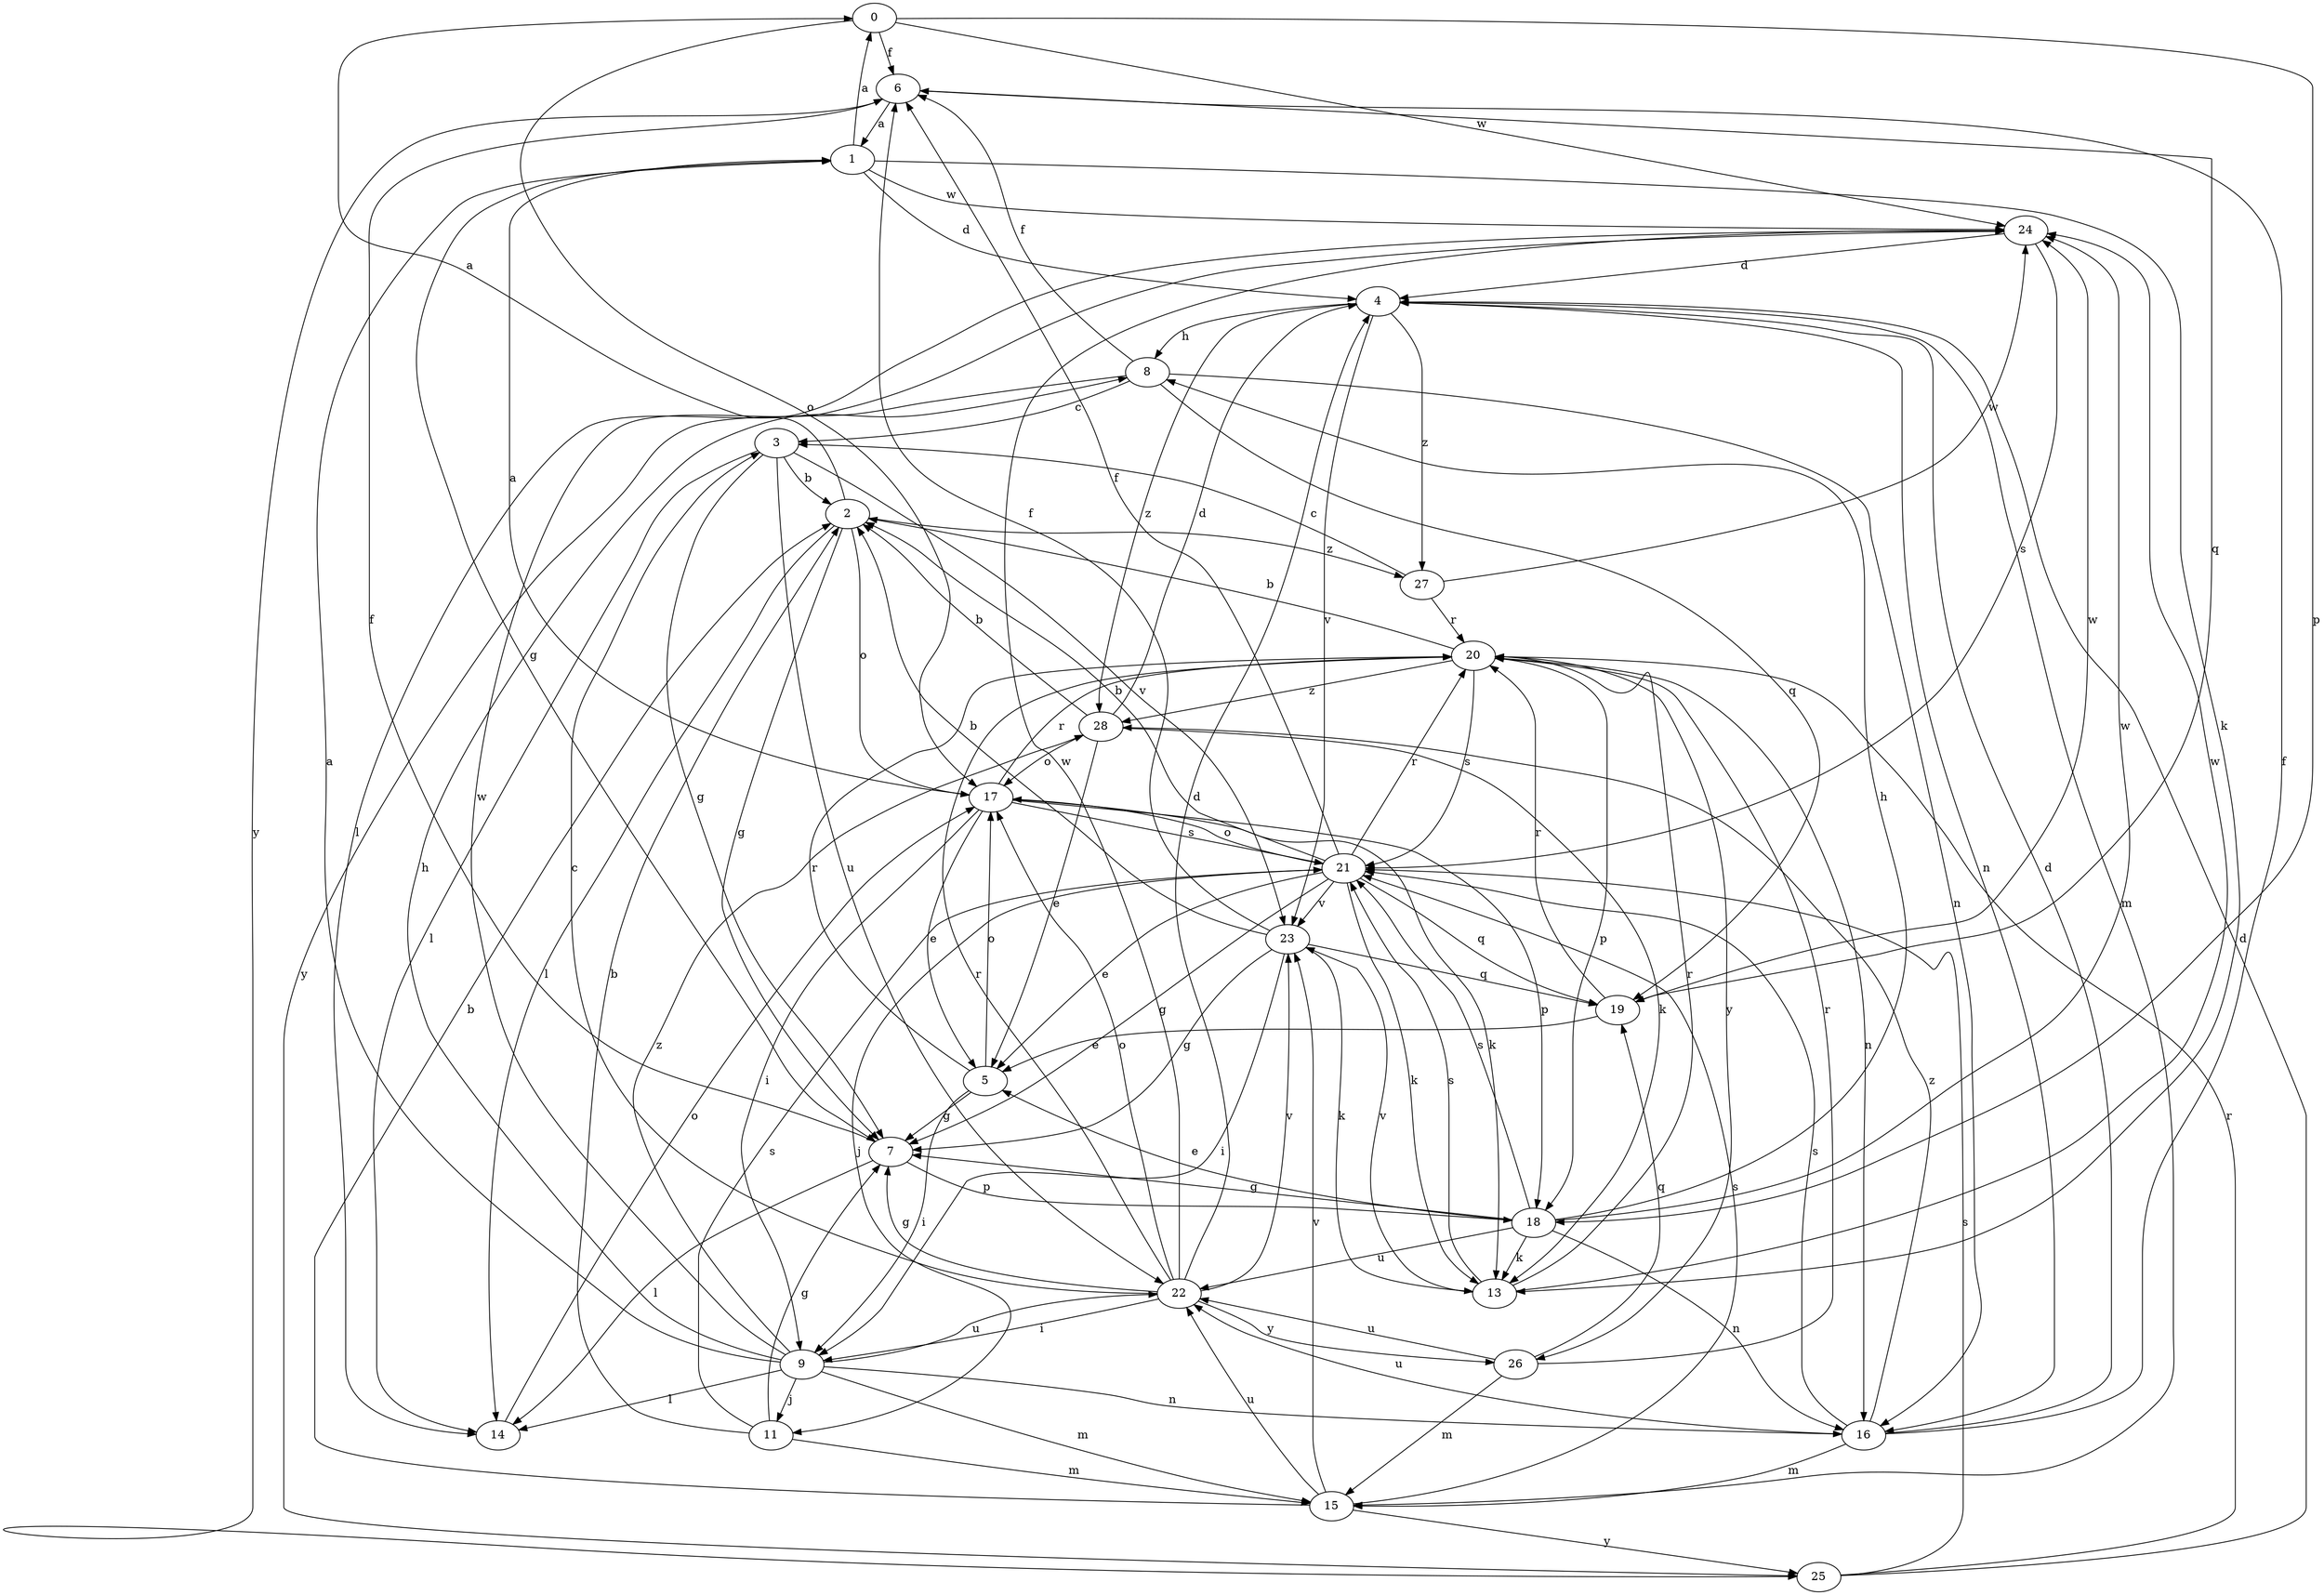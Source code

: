 strict digraph  {
0;
1;
2;
3;
4;
5;
6;
7;
8;
9;
11;
13;
14;
15;
16;
17;
18;
19;
20;
21;
22;
23;
24;
25;
26;
27;
28;
0 -> 6  [label=f];
0 -> 17  [label=o];
0 -> 18  [label=p];
0 -> 24  [label=w];
1 -> 0  [label=a];
1 -> 4  [label=d];
1 -> 7  [label=g];
1 -> 13  [label=k];
1 -> 24  [label=w];
2 -> 0  [label=a];
2 -> 7  [label=g];
2 -> 14  [label=l];
2 -> 17  [label=o];
2 -> 27  [label=z];
3 -> 2  [label=b];
3 -> 7  [label=g];
3 -> 14  [label=l];
3 -> 22  [label=u];
3 -> 23  [label=v];
4 -> 8  [label=h];
4 -> 15  [label=m];
4 -> 16  [label=n];
4 -> 23  [label=v];
4 -> 27  [label=z];
4 -> 28  [label=z];
5 -> 7  [label=g];
5 -> 9  [label=i];
5 -> 17  [label=o];
5 -> 20  [label=r];
6 -> 1  [label=a];
6 -> 19  [label=q];
6 -> 25  [label=y];
7 -> 6  [label=f];
7 -> 14  [label=l];
7 -> 18  [label=p];
8 -> 3  [label=c];
8 -> 6  [label=f];
8 -> 16  [label=n];
8 -> 19  [label=q];
8 -> 25  [label=y];
9 -> 1  [label=a];
9 -> 8  [label=h];
9 -> 11  [label=j];
9 -> 14  [label=l];
9 -> 15  [label=m];
9 -> 16  [label=n];
9 -> 22  [label=u];
9 -> 24  [label=w];
9 -> 28  [label=z];
11 -> 2  [label=b];
11 -> 7  [label=g];
11 -> 15  [label=m];
11 -> 21  [label=s];
13 -> 20  [label=r];
13 -> 21  [label=s];
13 -> 23  [label=v];
13 -> 24  [label=w];
14 -> 17  [label=o];
15 -> 2  [label=b];
15 -> 21  [label=s];
15 -> 22  [label=u];
15 -> 23  [label=v];
15 -> 25  [label=y];
16 -> 4  [label=d];
16 -> 6  [label=f];
16 -> 15  [label=m];
16 -> 21  [label=s];
16 -> 22  [label=u];
16 -> 28  [label=z];
17 -> 1  [label=a];
17 -> 5  [label=e];
17 -> 9  [label=i];
17 -> 13  [label=k];
17 -> 18  [label=p];
17 -> 20  [label=r];
17 -> 21  [label=s];
18 -> 5  [label=e];
18 -> 7  [label=g];
18 -> 8  [label=h];
18 -> 13  [label=k];
18 -> 16  [label=n];
18 -> 21  [label=s];
18 -> 22  [label=u];
18 -> 24  [label=w];
19 -> 5  [label=e];
19 -> 20  [label=r];
19 -> 24  [label=w];
20 -> 2  [label=b];
20 -> 16  [label=n];
20 -> 18  [label=p];
20 -> 21  [label=s];
20 -> 26  [label=y];
20 -> 28  [label=z];
21 -> 2  [label=b];
21 -> 5  [label=e];
21 -> 6  [label=f];
21 -> 7  [label=g];
21 -> 11  [label=j];
21 -> 13  [label=k];
21 -> 17  [label=o];
21 -> 19  [label=q];
21 -> 20  [label=r];
21 -> 23  [label=v];
22 -> 3  [label=c];
22 -> 4  [label=d];
22 -> 7  [label=g];
22 -> 9  [label=i];
22 -> 17  [label=o];
22 -> 20  [label=r];
22 -> 23  [label=v];
22 -> 24  [label=w];
22 -> 26  [label=y];
23 -> 2  [label=b];
23 -> 6  [label=f];
23 -> 7  [label=g];
23 -> 9  [label=i];
23 -> 13  [label=k];
23 -> 19  [label=q];
24 -> 4  [label=d];
24 -> 14  [label=l];
24 -> 21  [label=s];
25 -> 4  [label=d];
25 -> 20  [label=r];
25 -> 21  [label=s];
26 -> 15  [label=m];
26 -> 19  [label=q];
26 -> 20  [label=r];
26 -> 22  [label=u];
27 -> 3  [label=c];
27 -> 20  [label=r];
27 -> 24  [label=w];
28 -> 2  [label=b];
28 -> 4  [label=d];
28 -> 5  [label=e];
28 -> 13  [label=k];
28 -> 17  [label=o];
}

